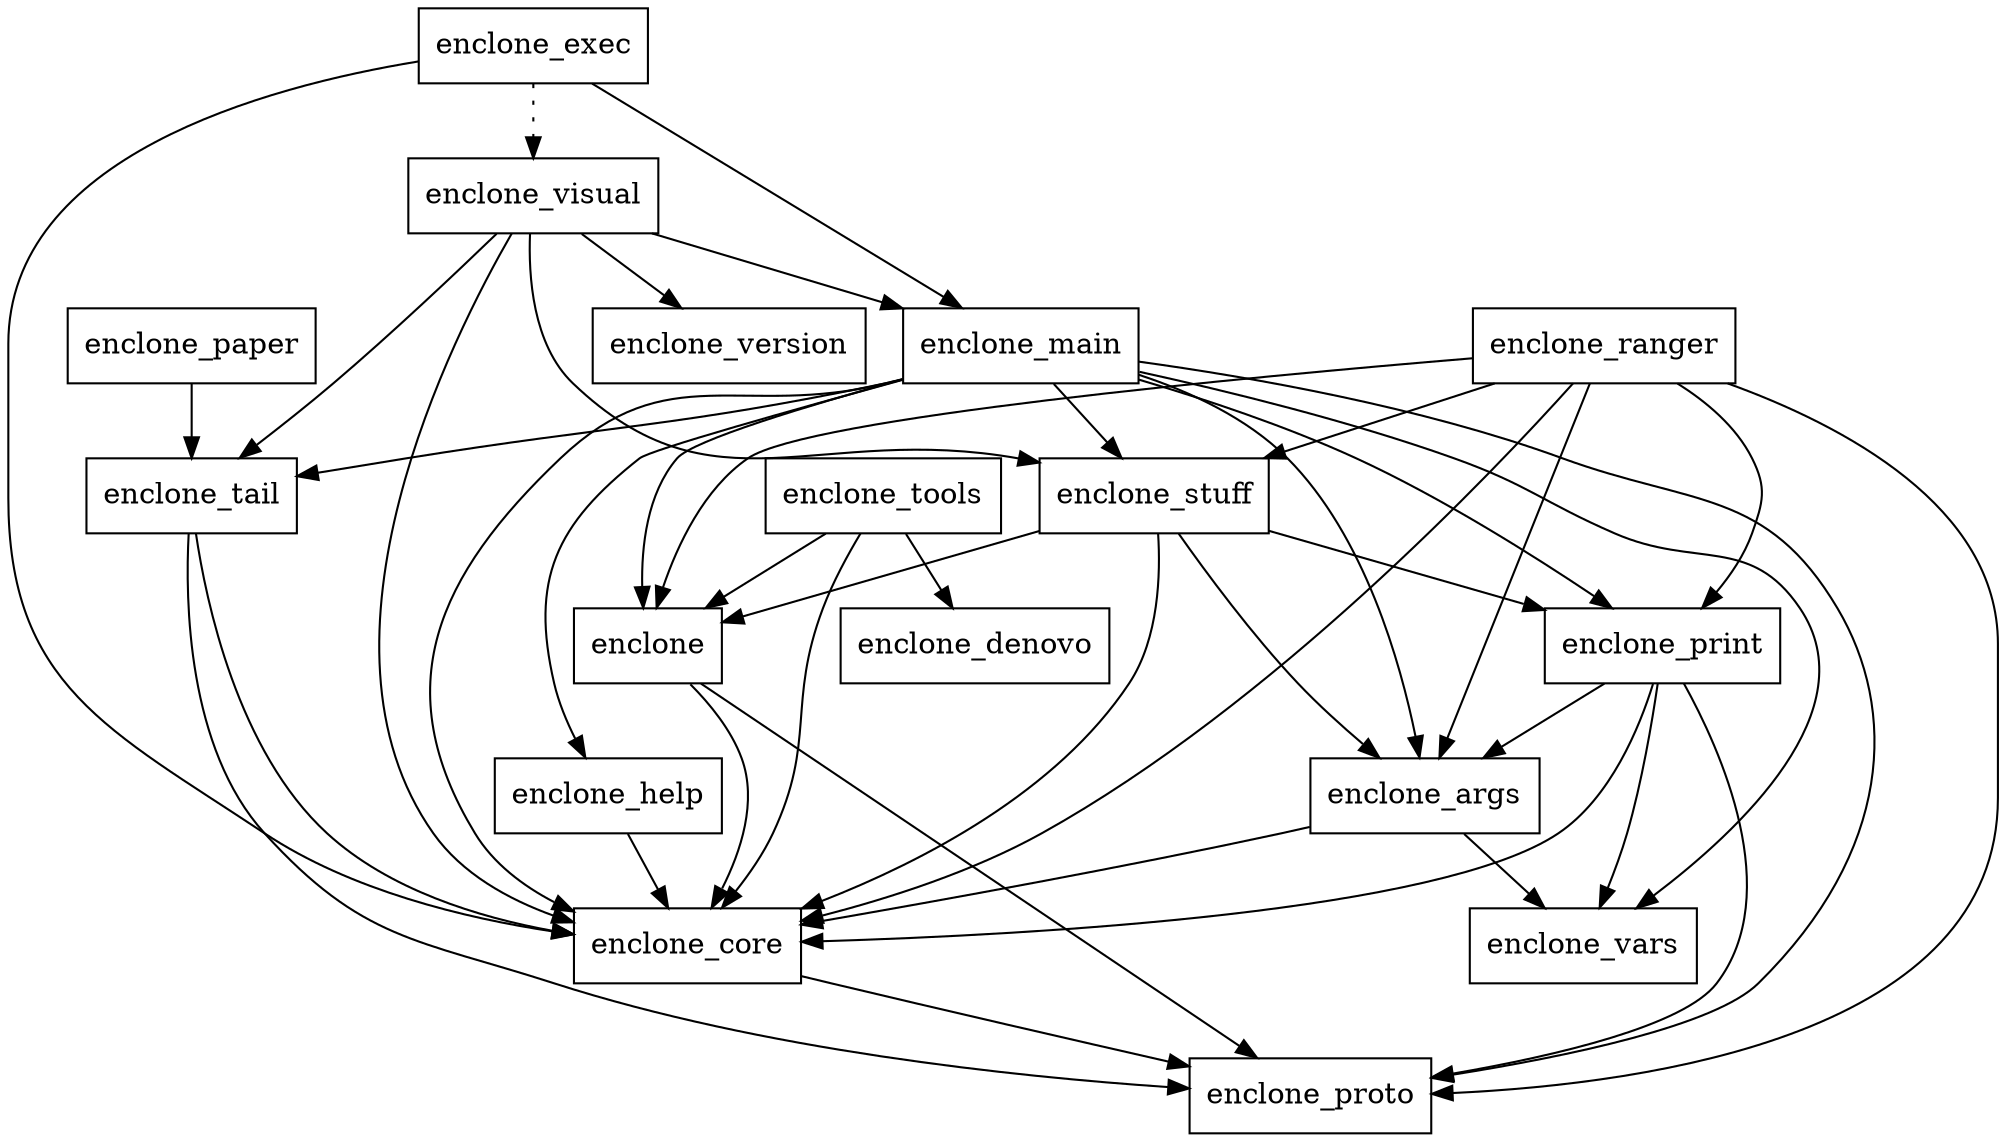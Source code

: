 digraph {
    0 [ label = "enclone" shape = box]
    1 [ label = "enclone_core" shape = box]
    2 [ label = "enclone_proto" shape = box]
    3 [ label = "enclone_args" shape = box]
    4 [ label = "enclone_vars" shape = box]
    5 [ label = "enclone_denovo" shape = box]
    6 [ label = "enclone_exec" shape = box]
    7 [ label = "enclone_main" shape = box]
    8 [ label = "enclone_help" shape = box]
    9 [ label = "enclone_print" shape = box]
    10 [ label = "enclone_stuff" shape = box]
    11 [ label = "enclone_tail" shape = box]
    12 [ label = "enclone_visual" shape = box]
    13 [ label = "enclone_version" shape = box]
    14 [ label = "enclone_ranger" shape = box]
    15 [ label = "enclone_tools" shape = box]
    16 [ label = "enclone_paper" shape = box]
    0 -> 1 [ ]
    0 -> 2 [ ]
    1 -> 2 [ ]
    3 -> 1 [ ]
    3 -> 4 [ ]
    6 -> 1 [ ]
    6 -> 7 [ ]
    6 -> 12 [ style = dotted]
    7 -> 0 [ ]
    7 -> 3 [ ]
    7 -> 1 [ ]
    7 -> 8 [ ]
    7 -> 9 [ ]
    7 -> 2 [ ]
    7 -> 10 [ ]
    7 -> 11 [ ]
    7 -> 4 [ ]
    8 -> 1 [ ]
    9 -> 3 [ ]
    9 -> 1 [ ]
    9 -> 2 [ ]
    9 -> 4 [ ]
    10 -> 0 [ ]
    10 -> 3 [ ]
    10 -> 1 [ ]
    10 -> 9 [ ]
    11 -> 1 [ ]
    11 -> 2 [ ]
    12 -> 1 [ ]
    12 -> 7 [ ]
    12 -> 10 [ ]
    12 -> 11 [ ]
    12 -> 13 [ ]
    14 -> 0 [ ]
    14 -> 3 [ ]
    14 -> 1 [ ]
    14 -> 9 [ ]
    14 -> 2 [ ]
    14 -> 10 [ ]
    15 -> 0 [ ]
    15 -> 1 [ ]
    15 -> 5 [ ]
    16 -> 11 [ ]
}

